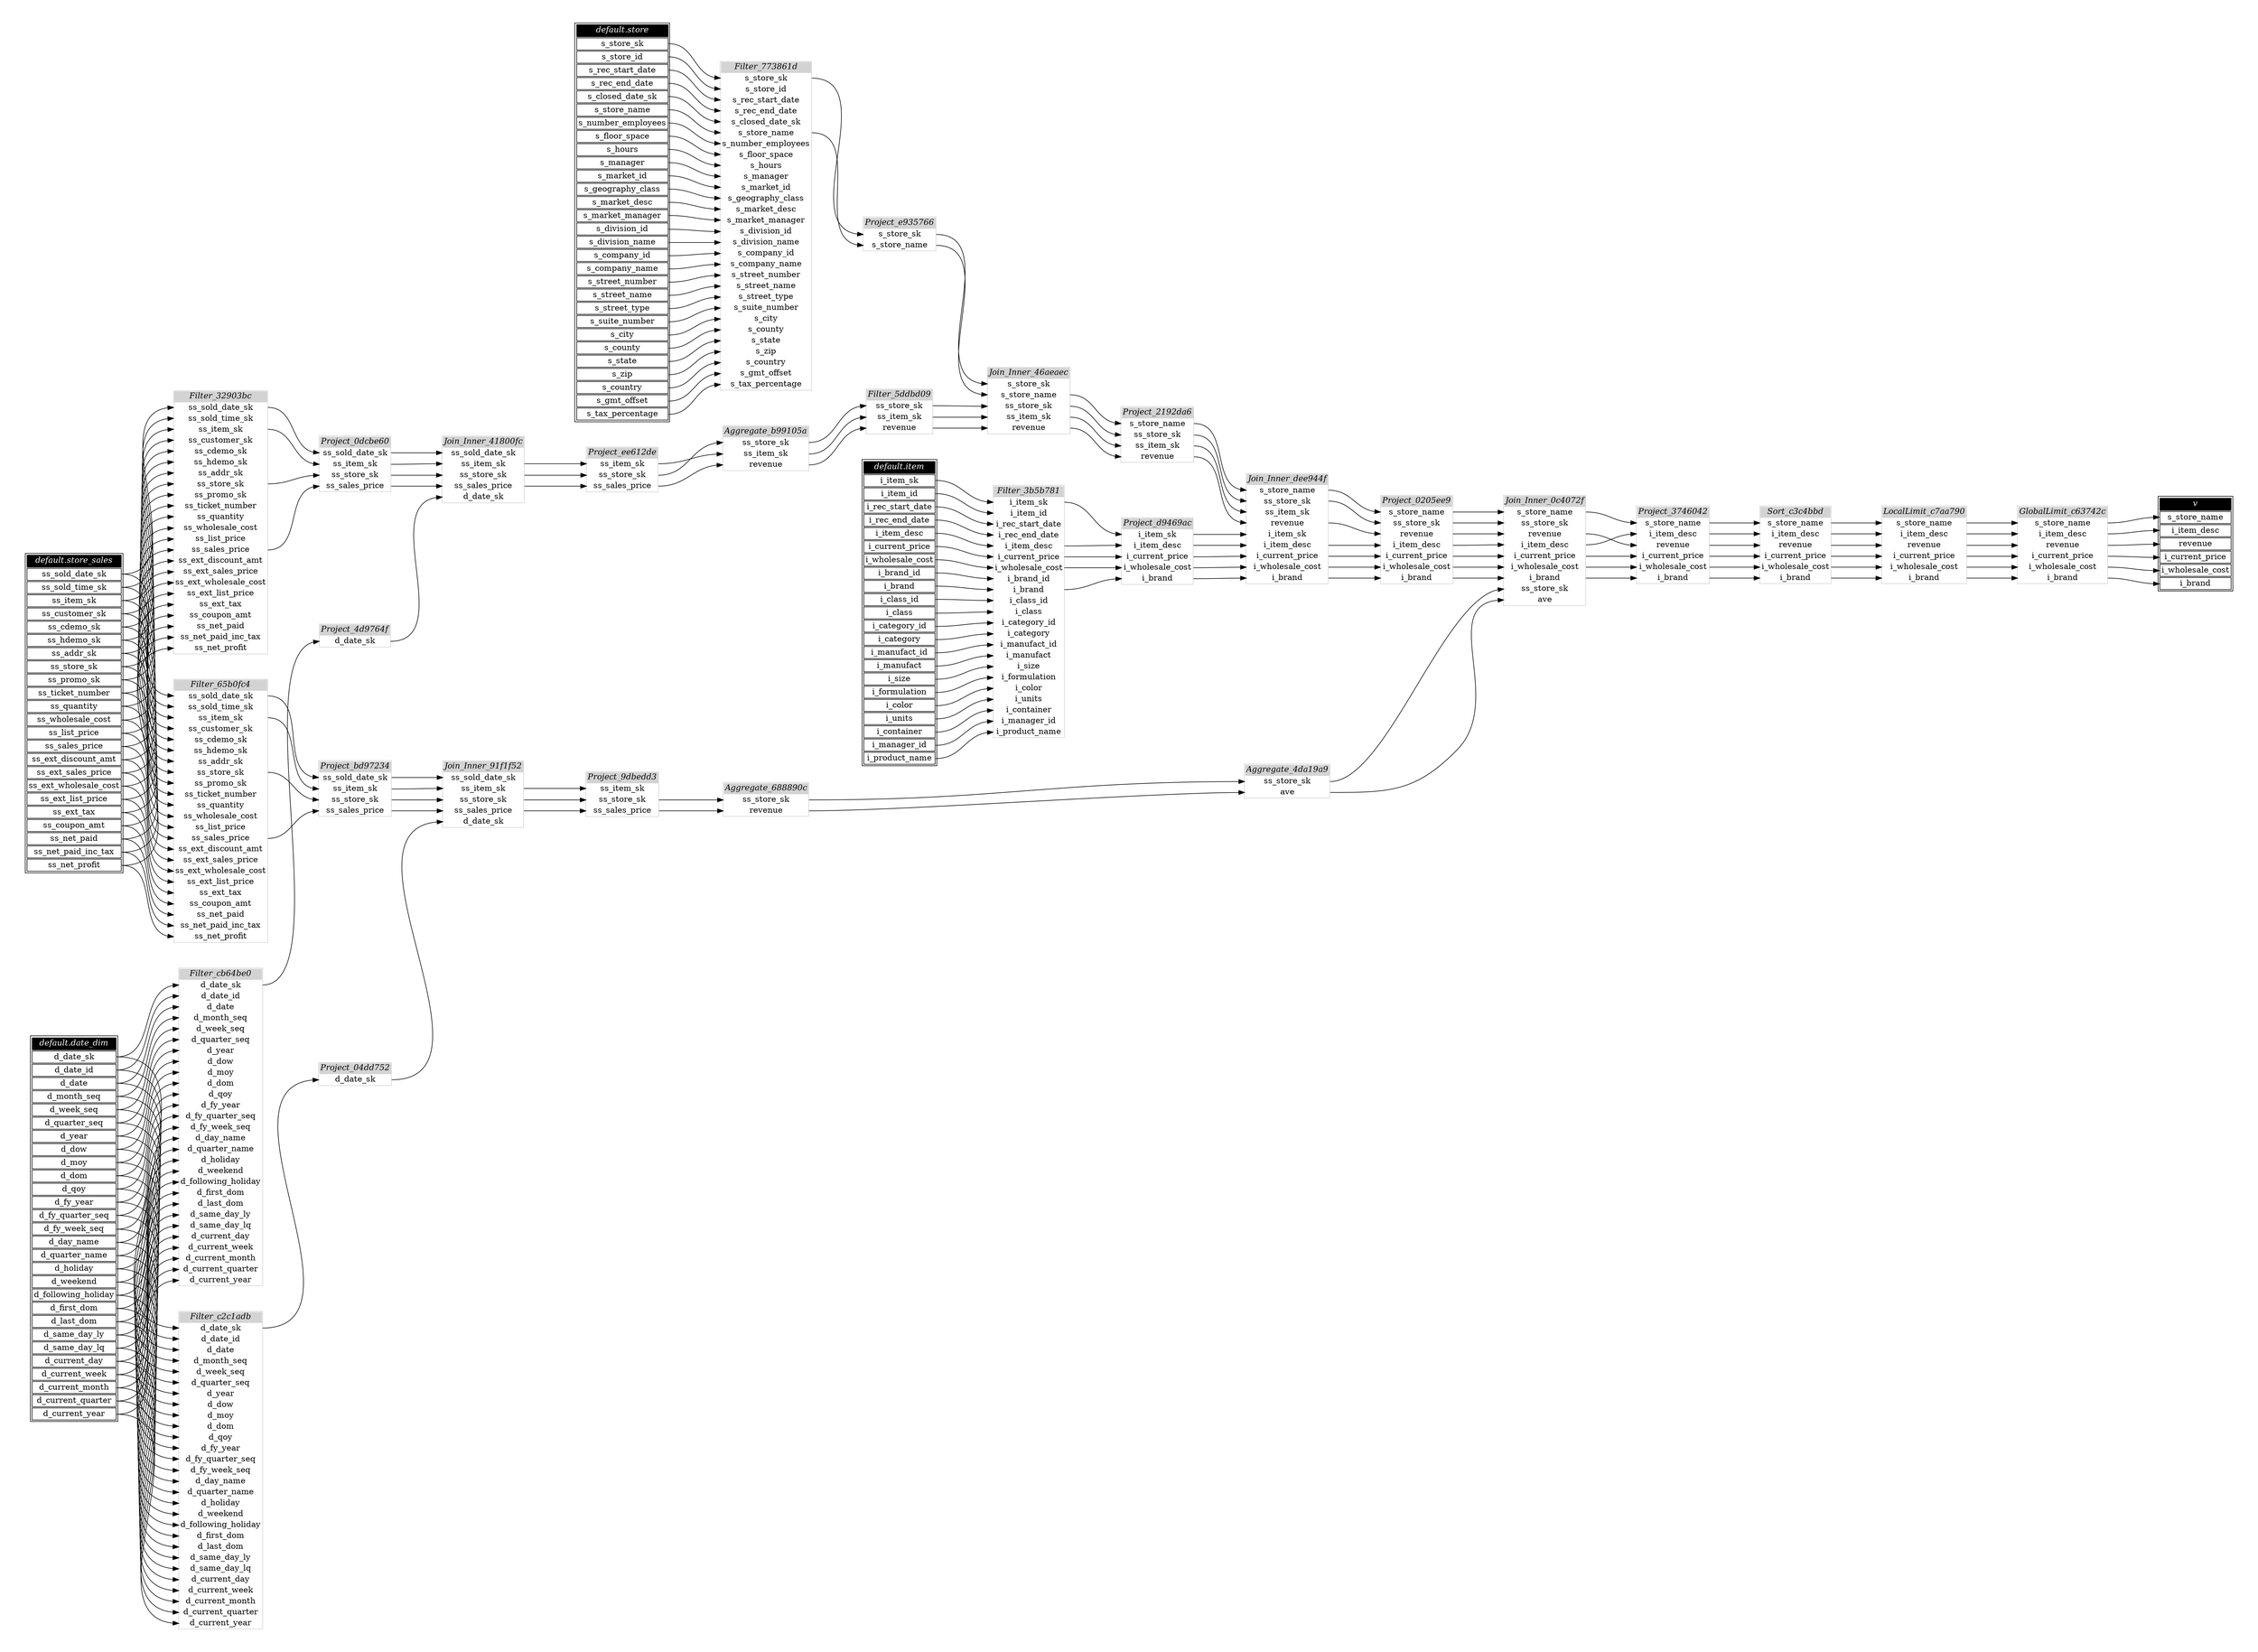 // Automatically generated by TPCDSFlowTestSuite


digraph {
  graph [pad="0.5" nodesep="0.5" ranksep="1" fontname="Helvetica" rankdir=LR];
  node [shape=plaintext]

  
"Aggregate_4da19a9" [label=<
<table color="lightgray" border="1" cellborder="0" cellspacing="0">
  <tr><td bgcolor="lightgray" port="nodeName"><i>Aggregate_4da19a9</i></td></tr>
  <tr><td port="0">ss_store_sk</td></tr>
<tr><td port="1">ave</td></tr>
</table>>];
     

"Aggregate_688890c" [label=<
<table color="lightgray" border="1" cellborder="0" cellspacing="0">
  <tr><td bgcolor="lightgray" port="nodeName"><i>Aggregate_688890c</i></td></tr>
  <tr><td port="0">ss_store_sk</td></tr>
<tr><td port="1">revenue</td></tr>
</table>>];
     

"Aggregate_b99105a" [label=<
<table color="lightgray" border="1" cellborder="0" cellspacing="0">
  <tr><td bgcolor="lightgray" port="nodeName"><i>Aggregate_b99105a</i></td></tr>
  <tr><td port="0">ss_store_sk</td></tr>
<tr><td port="1">ss_item_sk</td></tr>
<tr><td port="2">revenue</td></tr>
</table>>];
     

"Filter_32903bc" [label=<
<table color="lightgray" border="1" cellborder="0" cellspacing="0">
  <tr><td bgcolor="lightgray" port="nodeName"><i>Filter_32903bc</i></td></tr>
  <tr><td port="0">ss_sold_date_sk</td></tr>
<tr><td port="1">ss_sold_time_sk</td></tr>
<tr><td port="2">ss_item_sk</td></tr>
<tr><td port="3">ss_customer_sk</td></tr>
<tr><td port="4">ss_cdemo_sk</td></tr>
<tr><td port="5">ss_hdemo_sk</td></tr>
<tr><td port="6">ss_addr_sk</td></tr>
<tr><td port="7">ss_store_sk</td></tr>
<tr><td port="8">ss_promo_sk</td></tr>
<tr><td port="9">ss_ticket_number</td></tr>
<tr><td port="10">ss_quantity</td></tr>
<tr><td port="11">ss_wholesale_cost</td></tr>
<tr><td port="12">ss_list_price</td></tr>
<tr><td port="13">ss_sales_price</td></tr>
<tr><td port="14">ss_ext_discount_amt</td></tr>
<tr><td port="15">ss_ext_sales_price</td></tr>
<tr><td port="16">ss_ext_wholesale_cost</td></tr>
<tr><td port="17">ss_ext_list_price</td></tr>
<tr><td port="18">ss_ext_tax</td></tr>
<tr><td port="19">ss_coupon_amt</td></tr>
<tr><td port="20">ss_net_paid</td></tr>
<tr><td port="21">ss_net_paid_inc_tax</td></tr>
<tr><td port="22">ss_net_profit</td></tr>
</table>>];
     

"Filter_3b5b781" [label=<
<table color="lightgray" border="1" cellborder="0" cellspacing="0">
  <tr><td bgcolor="lightgray" port="nodeName"><i>Filter_3b5b781</i></td></tr>
  <tr><td port="0">i_item_sk</td></tr>
<tr><td port="1">i_item_id</td></tr>
<tr><td port="2">i_rec_start_date</td></tr>
<tr><td port="3">i_rec_end_date</td></tr>
<tr><td port="4">i_item_desc</td></tr>
<tr><td port="5">i_current_price</td></tr>
<tr><td port="6">i_wholesale_cost</td></tr>
<tr><td port="7">i_brand_id</td></tr>
<tr><td port="8">i_brand</td></tr>
<tr><td port="9">i_class_id</td></tr>
<tr><td port="10">i_class</td></tr>
<tr><td port="11">i_category_id</td></tr>
<tr><td port="12">i_category</td></tr>
<tr><td port="13">i_manufact_id</td></tr>
<tr><td port="14">i_manufact</td></tr>
<tr><td port="15">i_size</td></tr>
<tr><td port="16">i_formulation</td></tr>
<tr><td port="17">i_color</td></tr>
<tr><td port="18">i_units</td></tr>
<tr><td port="19">i_container</td></tr>
<tr><td port="20">i_manager_id</td></tr>
<tr><td port="21">i_product_name</td></tr>
</table>>];
     

"Filter_5ddbd09" [label=<
<table color="lightgray" border="1" cellborder="0" cellspacing="0">
  <tr><td bgcolor="lightgray" port="nodeName"><i>Filter_5ddbd09</i></td></tr>
  <tr><td port="0">ss_store_sk</td></tr>
<tr><td port="1">ss_item_sk</td></tr>
<tr><td port="2">revenue</td></tr>
</table>>];
     

"Filter_65b0fc4" [label=<
<table color="lightgray" border="1" cellborder="0" cellspacing="0">
  <tr><td bgcolor="lightgray" port="nodeName"><i>Filter_65b0fc4</i></td></tr>
  <tr><td port="0">ss_sold_date_sk</td></tr>
<tr><td port="1">ss_sold_time_sk</td></tr>
<tr><td port="2">ss_item_sk</td></tr>
<tr><td port="3">ss_customer_sk</td></tr>
<tr><td port="4">ss_cdemo_sk</td></tr>
<tr><td port="5">ss_hdemo_sk</td></tr>
<tr><td port="6">ss_addr_sk</td></tr>
<tr><td port="7">ss_store_sk</td></tr>
<tr><td port="8">ss_promo_sk</td></tr>
<tr><td port="9">ss_ticket_number</td></tr>
<tr><td port="10">ss_quantity</td></tr>
<tr><td port="11">ss_wholesale_cost</td></tr>
<tr><td port="12">ss_list_price</td></tr>
<tr><td port="13">ss_sales_price</td></tr>
<tr><td port="14">ss_ext_discount_amt</td></tr>
<tr><td port="15">ss_ext_sales_price</td></tr>
<tr><td port="16">ss_ext_wholesale_cost</td></tr>
<tr><td port="17">ss_ext_list_price</td></tr>
<tr><td port="18">ss_ext_tax</td></tr>
<tr><td port="19">ss_coupon_amt</td></tr>
<tr><td port="20">ss_net_paid</td></tr>
<tr><td port="21">ss_net_paid_inc_tax</td></tr>
<tr><td port="22">ss_net_profit</td></tr>
</table>>];
     

"Filter_773861d" [label=<
<table color="lightgray" border="1" cellborder="0" cellspacing="0">
  <tr><td bgcolor="lightgray" port="nodeName"><i>Filter_773861d</i></td></tr>
  <tr><td port="0">s_store_sk</td></tr>
<tr><td port="1">s_store_id</td></tr>
<tr><td port="2">s_rec_start_date</td></tr>
<tr><td port="3">s_rec_end_date</td></tr>
<tr><td port="4">s_closed_date_sk</td></tr>
<tr><td port="5">s_store_name</td></tr>
<tr><td port="6">s_number_employees</td></tr>
<tr><td port="7">s_floor_space</td></tr>
<tr><td port="8">s_hours</td></tr>
<tr><td port="9">s_manager</td></tr>
<tr><td port="10">s_market_id</td></tr>
<tr><td port="11">s_geography_class</td></tr>
<tr><td port="12">s_market_desc</td></tr>
<tr><td port="13">s_market_manager</td></tr>
<tr><td port="14">s_division_id</td></tr>
<tr><td port="15">s_division_name</td></tr>
<tr><td port="16">s_company_id</td></tr>
<tr><td port="17">s_company_name</td></tr>
<tr><td port="18">s_street_number</td></tr>
<tr><td port="19">s_street_name</td></tr>
<tr><td port="20">s_street_type</td></tr>
<tr><td port="21">s_suite_number</td></tr>
<tr><td port="22">s_city</td></tr>
<tr><td port="23">s_county</td></tr>
<tr><td port="24">s_state</td></tr>
<tr><td port="25">s_zip</td></tr>
<tr><td port="26">s_country</td></tr>
<tr><td port="27">s_gmt_offset</td></tr>
<tr><td port="28">s_tax_percentage</td></tr>
</table>>];
     

"Filter_c2c1adb" [label=<
<table color="lightgray" border="1" cellborder="0" cellspacing="0">
  <tr><td bgcolor="lightgray" port="nodeName"><i>Filter_c2c1adb</i></td></tr>
  <tr><td port="0">d_date_sk</td></tr>
<tr><td port="1">d_date_id</td></tr>
<tr><td port="2">d_date</td></tr>
<tr><td port="3">d_month_seq</td></tr>
<tr><td port="4">d_week_seq</td></tr>
<tr><td port="5">d_quarter_seq</td></tr>
<tr><td port="6">d_year</td></tr>
<tr><td port="7">d_dow</td></tr>
<tr><td port="8">d_moy</td></tr>
<tr><td port="9">d_dom</td></tr>
<tr><td port="10">d_qoy</td></tr>
<tr><td port="11">d_fy_year</td></tr>
<tr><td port="12">d_fy_quarter_seq</td></tr>
<tr><td port="13">d_fy_week_seq</td></tr>
<tr><td port="14">d_day_name</td></tr>
<tr><td port="15">d_quarter_name</td></tr>
<tr><td port="16">d_holiday</td></tr>
<tr><td port="17">d_weekend</td></tr>
<tr><td port="18">d_following_holiday</td></tr>
<tr><td port="19">d_first_dom</td></tr>
<tr><td port="20">d_last_dom</td></tr>
<tr><td port="21">d_same_day_ly</td></tr>
<tr><td port="22">d_same_day_lq</td></tr>
<tr><td port="23">d_current_day</td></tr>
<tr><td port="24">d_current_week</td></tr>
<tr><td port="25">d_current_month</td></tr>
<tr><td port="26">d_current_quarter</td></tr>
<tr><td port="27">d_current_year</td></tr>
</table>>];
     

"Filter_cb64be0" [label=<
<table color="lightgray" border="1" cellborder="0" cellspacing="0">
  <tr><td bgcolor="lightgray" port="nodeName"><i>Filter_cb64be0</i></td></tr>
  <tr><td port="0">d_date_sk</td></tr>
<tr><td port="1">d_date_id</td></tr>
<tr><td port="2">d_date</td></tr>
<tr><td port="3">d_month_seq</td></tr>
<tr><td port="4">d_week_seq</td></tr>
<tr><td port="5">d_quarter_seq</td></tr>
<tr><td port="6">d_year</td></tr>
<tr><td port="7">d_dow</td></tr>
<tr><td port="8">d_moy</td></tr>
<tr><td port="9">d_dom</td></tr>
<tr><td port="10">d_qoy</td></tr>
<tr><td port="11">d_fy_year</td></tr>
<tr><td port="12">d_fy_quarter_seq</td></tr>
<tr><td port="13">d_fy_week_seq</td></tr>
<tr><td port="14">d_day_name</td></tr>
<tr><td port="15">d_quarter_name</td></tr>
<tr><td port="16">d_holiday</td></tr>
<tr><td port="17">d_weekend</td></tr>
<tr><td port="18">d_following_holiday</td></tr>
<tr><td port="19">d_first_dom</td></tr>
<tr><td port="20">d_last_dom</td></tr>
<tr><td port="21">d_same_day_ly</td></tr>
<tr><td port="22">d_same_day_lq</td></tr>
<tr><td port="23">d_current_day</td></tr>
<tr><td port="24">d_current_week</td></tr>
<tr><td port="25">d_current_month</td></tr>
<tr><td port="26">d_current_quarter</td></tr>
<tr><td port="27">d_current_year</td></tr>
</table>>];
     

"GlobalLimit_c63742c" [label=<
<table color="lightgray" border="1" cellborder="0" cellspacing="0">
  <tr><td bgcolor="lightgray" port="nodeName"><i>GlobalLimit_c63742c</i></td></tr>
  <tr><td port="0">s_store_name</td></tr>
<tr><td port="1">i_item_desc</td></tr>
<tr><td port="2">revenue</td></tr>
<tr><td port="3">i_current_price</td></tr>
<tr><td port="4">i_wholesale_cost</td></tr>
<tr><td port="5">i_brand</td></tr>
</table>>];
     

"Join_Inner_0c4072f" [label=<
<table color="lightgray" border="1" cellborder="0" cellspacing="0">
  <tr><td bgcolor="lightgray" port="nodeName"><i>Join_Inner_0c4072f</i></td></tr>
  <tr><td port="0">s_store_name</td></tr>
<tr><td port="1">ss_store_sk</td></tr>
<tr><td port="2">revenue</td></tr>
<tr><td port="3">i_item_desc</td></tr>
<tr><td port="4">i_current_price</td></tr>
<tr><td port="5">i_wholesale_cost</td></tr>
<tr><td port="6">i_brand</td></tr>
<tr><td port="7">ss_store_sk</td></tr>
<tr><td port="8">ave</td></tr>
</table>>];
     

"Join_Inner_41800fc" [label=<
<table color="lightgray" border="1" cellborder="0" cellspacing="0">
  <tr><td bgcolor="lightgray" port="nodeName"><i>Join_Inner_41800fc</i></td></tr>
  <tr><td port="0">ss_sold_date_sk</td></tr>
<tr><td port="1">ss_item_sk</td></tr>
<tr><td port="2">ss_store_sk</td></tr>
<tr><td port="3">ss_sales_price</td></tr>
<tr><td port="4">d_date_sk</td></tr>
</table>>];
     

"Join_Inner_46aeaec" [label=<
<table color="lightgray" border="1" cellborder="0" cellspacing="0">
  <tr><td bgcolor="lightgray" port="nodeName"><i>Join_Inner_46aeaec</i></td></tr>
  <tr><td port="0">s_store_sk</td></tr>
<tr><td port="1">s_store_name</td></tr>
<tr><td port="2">ss_store_sk</td></tr>
<tr><td port="3">ss_item_sk</td></tr>
<tr><td port="4">revenue</td></tr>
</table>>];
     

"Join_Inner_91f1f52" [label=<
<table color="lightgray" border="1" cellborder="0" cellspacing="0">
  <tr><td bgcolor="lightgray" port="nodeName"><i>Join_Inner_91f1f52</i></td></tr>
  <tr><td port="0">ss_sold_date_sk</td></tr>
<tr><td port="1">ss_item_sk</td></tr>
<tr><td port="2">ss_store_sk</td></tr>
<tr><td port="3">ss_sales_price</td></tr>
<tr><td port="4">d_date_sk</td></tr>
</table>>];
     

"Join_Inner_dee944f" [label=<
<table color="lightgray" border="1" cellborder="0" cellspacing="0">
  <tr><td bgcolor="lightgray" port="nodeName"><i>Join_Inner_dee944f</i></td></tr>
  <tr><td port="0">s_store_name</td></tr>
<tr><td port="1">ss_store_sk</td></tr>
<tr><td port="2">ss_item_sk</td></tr>
<tr><td port="3">revenue</td></tr>
<tr><td port="4">i_item_sk</td></tr>
<tr><td port="5">i_item_desc</td></tr>
<tr><td port="6">i_current_price</td></tr>
<tr><td port="7">i_wholesale_cost</td></tr>
<tr><td port="8">i_brand</td></tr>
</table>>];
     

"LocalLimit_c7aa790" [label=<
<table color="lightgray" border="1" cellborder="0" cellspacing="0">
  <tr><td bgcolor="lightgray" port="nodeName"><i>LocalLimit_c7aa790</i></td></tr>
  <tr><td port="0">s_store_name</td></tr>
<tr><td port="1">i_item_desc</td></tr>
<tr><td port="2">revenue</td></tr>
<tr><td port="3">i_current_price</td></tr>
<tr><td port="4">i_wholesale_cost</td></tr>
<tr><td port="5">i_brand</td></tr>
</table>>];
     

"Project_0205ee9" [label=<
<table color="lightgray" border="1" cellborder="0" cellspacing="0">
  <tr><td bgcolor="lightgray" port="nodeName"><i>Project_0205ee9</i></td></tr>
  <tr><td port="0">s_store_name</td></tr>
<tr><td port="1">ss_store_sk</td></tr>
<tr><td port="2">revenue</td></tr>
<tr><td port="3">i_item_desc</td></tr>
<tr><td port="4">i_current_price</td></tr>
<tr><td port="5">i_wholesale_cost</td></tr>
<tr><td port="6">i_brand</td></tr>
</table>>];
     

"Project_04dd752" [label=<
<table color="lightgray" border="1" cellborder="0" cellspacing="0">
  <tr><td bgcolor="lightgray" port="nodeName"><i>Project_04dd752</i></td></tr>
  <tr><td port="0">d_date_sk</td></tr>
</table>>];
     

"Project_0dcbe60" [label=<
<table color="lightgray" border="1" cellborder="0" cellspacing="0">
  <tr><td bgcolor="lightgray" port="nodeName"><i>Project_0dcbe60</i></td></tr>
  <tr><td port="0">ss_sold_date_sk</td></tr>
<tr><td port="1">ss_item_sk</td></tr>
<tr><td port="2">ss_store_sk</td></tr>
<tr><td port="3">ss_sales_price</td></tr>
</table>>];
     

"Project_2192da6" [label=<
<table color="lightgray" border="1" cellborder="0" cellspacing="0">
  <tr><td bgcolor="lightgray" port="nodeName"><i>Project_2192da6</i></td></tr>
  <tr><td port="0">s_store_name</td></tr>
<tr><td port="1">ss_store_sk</td></tr>
<tr><td port="2">ss_item_sk</td></tr>
<tr><td port="3">revenue</td></tr>
</table>>];
     

"Project_3746042" [label=<
<table color="lightgray" border="1" cellborder="0" cellspacing="0">
  <tr><td bgcolor="lightgray" port="nodeName"><i>Project_3746042</i></td></tr>
  <tr><td port="0">s_store_name</td></tr>
<tr><td port="1">i_item_desc</td></tr>
<tr><td port="2">revenue</td></tr>
<tr><td port="3">i_current_price</td></tr>
<tr><td port="4">i_wholesale_cost</td></tr>
<tr><td port="5">i_brand</td></tr>
</table>>];
     

"Project_4d9764f" [label=<
<table color="lightgray" border="1" cellborder="0" cellspacing="0">
  <tr><td bgcolor="lightgray" port="nodeName"><i>Project_4d9764f</i></td></tr>
  <tr><td port="0">d_date_sk</td></tr>
</table>>];
     

"Project_9dbedd3" [label=<
<table color="lightgray" border="1" cellborder="0" cellspacing="0">
  <tr><td bgcolor="lightgray" port="nodeName"><i>Project_9dbedd3</i></td></tr>
  <tr><td port="0">ss_item_sk</td></tr>
<tr><td port="1">ss_store_sk</td></tr>
<tr><td port="2">ss_sales_price</td></tr>
</table>>];
     

"Project_bd97234" [label=<
<table color="lightgray" border="1" cellborder="0" cellspacing="0">
  <tr><td bgcolor="lightgray" port="nodeName"><i>Project_bd97234</i></td></tr>
  <tr><td port="0">ss_sold_date_sk</td></tr>
<tr><td port="1">ss_item_sk</td></tr>
<tr><td port="2">ss_store_sk</td></tr>
<tr><td port="3">ss_sales_price</td></tr>
</table>>];
     

"Project_d9469ac" [label=<
<table color="lightgray" border="1" cellborder="0" cellspacing="0">
  <tr><td bgcolor="lightgray" port="nodeName"><i>Project_d9469ac</i></td></tr>
  <tr><td port="0">i_item_sk</td></tr>
<tr><td port="1">i_item_desc</td></tr>
<tr><td port="2">i_current_price</td></tr>
<tr><td port="3">i_wholesale_cost</td></tr>
<tr><td port="4">i_brand</td></tr>
</table>>];
     

"Project_e935766" [label=<
<table color="lightgray" border="1" cellborder="0" cellspacing="0">
  <tr><td bgcolor="lightgray" port="nodeName"><i>Project_e935766</i></td></tr>
  <tr><td port="0">s_store_sk</td></tr>
<tr><td port="1">s_store_name</td></tr>
</table>>];
     

"Project_ee612de" [label=<
<table color="lightgray" border="1" cellborder="0" cellspacing="0">
  <tr><td bgcolor="lightgray" port="nodeName"><i>Project_ee612de</i></td></tr>
  <tr><td port="0">ss_item_sk</td></tr>
<tr><td port="1">ss_store_sk</td></tr>
<tr><td port="2">ss_sales_price</td></tr>
</table>>];
     

"Sort_c3c4bbd" [label=<
<table color="lightgray" border="1" cellborder="0" cellspacing="0">
  <tr><td bgcolor="lightgray" port="nodeName"><i>Sort_c3c4bbd</i></td></tr>
  <tr><td port="0">s_store_name</td></tr>
<tr><td port="1">i_item_desc</td></tr>
<tr><td port="2">revenue</td></tr>
<tr><td port="3">i_current_price</td></tr>
<tr><td port="4">i_wholesale_cost</td></tr>
<tr><td port="5">i_brand</td></tr>
</table>>];
     

"default.date_dim" [color="black" label=<
<table>
  <tr><td bgcolor="black" port="nodeName"><i><font color="white">default.date_dim</font></i></td></tr>
  <tr><td port="0">d_date_sk</td></tr>
<tr><td port="1">d_date_id</td></tr>
<tr><td port="2">d_date</td></tr>
<tr><td port="3">d_month_seq</td></tr>
<tr><td port="4">d_week_seq</td></tr>
<tr><td port="5">d_quarter_seq</td></tr>
<tr><td port="6">d_year</td></tr>
<tr><td port="7">d_dow</td></tr>
<tr><td port="8">d_moy</td></tr>
<tr><td port="9">d_dom</td></tr>
<tr><td port="10">d_qoy</td></tr>
<tr><td port="11">d_fy_year</td></tr>
<tr><td port="12">d_fy_quarter_seq</td></tr>
<tr><td port="13">d_fy_week_seq</td></tr>
<tr><td port="14">d_day_name</td></tr>
<tr><td port="15">d_quarter_name</td></tr>
<tr><td port="16">d_holiday</td></tr>
<tr><td port="17">d_weekend</td></tr>
<tr><td port="18">d_following_holiday</td></tr>
<tr><td port="19">d_first_dom</td></tr>
<tr><td port="20">d_last_dom</td></tr>
<tr><td port="21">d_same_day_ly</td></tr>
<tr><td port="22">d_same_day_lq</td></tr>
<tr><td port="23">d_current_day</td></tr>
<tr><td port="24">d_current_week</td></tr>
<tr><td port="25">d_current_month</td></tr>
<tr><td port="26">d_current_quarter</td></tr>
<tr><td port="27">d_current_year</td></tr>
</table>>];
     

"default.item" [color="black" label=<
<table>
  <tr><td bgcolor="black" port="nodeName"><i><font color="white">default.item</font></i></td></tr>
  <tr><td port="0">i_item_sk</td></tr>
<tr><td port="1">i_item_id</td></tr>
<tr><td port="2">i_rec_start_date</td></tr>
<tr><td port="3">i_rec_end_date</td></tr>
<tr><td port="4">i_item_desc</td></tr>
<tr><td port="5">i_current_price</td></tr>
<tr><td port="6">i_wholesale_cost</td></tr>
<tr><td port="7">i_brand_id</td></tr>
<tr><td port="8">i_brand</td></tr>
<tr><td port="9">i_class_id</td></tr>
<tr><td port="10">i_class</td></tr>
<tr><td port="11">i_category_id</td></tr>
<tr><td port="12">i_category</td></tr>
<tr><td port="13">i_manufact_id</td></tr>
<tr><td port="14">i_manufact</td></tr>
<tr><td port="15">i_size</td></tr>
<tr><td port="16">i_formulation</td></tr>
<tr><td port="17">i_color</td></tr>
<tr><td port="18">i_units</td></tr>
<tr><td port="19">i_container</td></tr>
<tr><td port="20">i_manager_id</td></tr>
<tr><td port="21">i_product_name</td></tr>
</table>>];
     

"default.store" [color="black" label=<
<table>
  <tr><td bgcolor="black" port="nodeName"><i><font color="white">default.store</font></i></td></tr>
  <tr><td port="0">s_store_sk</td></tr>
<tr><td port="1">s_store_id</td></tr>
<tr><td port="2">s_rec_start_date</td></tr>
<tr><td port="3">s_rec_end_date</td></tr>
<tr><td port="4">s_closed_date_sk</td></tr>
<tr><td port="5">s_store_name</td></tr>
<tr><td port="6">s_number_employees</td></tr>
<tr><td port="7">s_floor_space</td></tr>
<tr><td port="8">s_hours</td></tr>
<tr><td port="9">s_manager</td></tr>
<tr><td port="10">s_market_id</td></tr>
<tr><td port="11">s_geography_class</td></tr>
<tr><td port="12">s_market_desc</td></tr>
<tr><td port="13">s_market_manager</td></tr>
<tr><td port="14">s_division_id</td></tr>
<tr><td port="15">s_division_name</td></tr>
<tr><td port="16">s_company_id</td></tr>
<tr><td port="17">s_company_name</td></tr>
<tr><td port="18">s_street_number</td></tr>
<tr><td port="19">s_street_name</td></tr>
<tr><td port="20">s_street_type</td></tr>
<tr><td port="21">s_suite_number</td></tr>
<tr><td port="22">s_city</td></tr>
<tr><td port="23">s_county</td></tr>
<tr><td port="24">s_state</td></tr>
<tr><td port="25">s_zip</td></tr>
<tr><td port="26">s_country</td></tr>
<tr><td port="27">s_gmt_offset</td></tr>
<tr><td port="28">s_tax_percentage</td></tr>
</table>>];
     

"default.store_sales" [color="black" label=<
<table>
  <tr><td bgcolor="black" port="nodeName"><i><font color="white">default.store_sales</font></i></td></tr>
  <tr><td port="0">ss_sold_date_sk</td></tr>
<tr><td port="1">ss_sold_time_sk</td></tr>
<tr><td port="2">ss_item_sk</td></tr>
<tr><td port="3">ss_customer_sk</td></tr>
<tr><td port="4">ss_cdemo_sk</td></tr>
<tr><td port="5">ss_hdemo_sk</td></tr>
<tr><td port="6">ss_addr_sk</td></tr>
<tr><td port="7">ss_store_sk</td></tr>
<tr><td port="8">ss_promo_sk</td></tr>
<tr><td port="9">ss_ticket_number</td></tr>
<tr><td port="10">ss_quantity</td></tr>
<tr><td port="11">ss_wholesale_cost</td></tr>
<tr><td port="12">ss_list_price</td></tr>
<tr><td port="13">ss_sales_price</td></tr>
<tr><td port="14">ss_ext_discount_amt</td></tr>
<tr><td port="15">ss_ext_sales_price</td></tr>
<tr><td port="16">ss_ext_wholesale_cost</td></tr>
<tr><td port="17">ss_ext_list_price</td></tr>
<tr><td port="18">ss_ext_tax</td></tr>
<tr><td port="19">ss_coupon_amt</td></tr>
<tr><td port="20">ss_net_paid</td></tr>
<tr><td port="21">ss_net_paid_inc_tax</td></tr>
<tr><td port="22">ss_net_profit</td></tr>
</table>>];
     

"v" [color="black" label=<
<table>
  <tr><td bgcolor="black" port="nodeName"><i><font color="white">v</font></i></td></tr>
  <tr><td port="0">s_store_name</td></tr>
<tr><td port="1">i_item_desc</td></tr>
<tr><td port="2">revenue</td></tr>
<tr><td port="3">i_current_price</td></tr>
<tr><td port="4">i_wholesale_cost</td></tr>
<tr><td port="5">i_brand</td></tr>
</table>>];
     
  "Aggregate_4da19a9":0 -> "Join_Inner_0c4072f":7;
"Aggregate_4da19a9":1 -> "Join_Inner_0c4072f":8;
"Aggregate_688890c":0 -> "Aggregate_4da19a9":0;
"Aggregate_688890c":1 -> "Aggregate_4da19a9":1;
"Aggregate_b99105a":0 -> "Filter_5ddbd09":0;
"Aggregate_b99105a":1 -> "Filter_5ddbd09":1;
"Aggregate_b99105a":2 -> "Filter_5ddbd09":2;
"Filter_32903bc":0 -> "Project_0dcbe60":0;
"Filter_32903bc":13 -> "Project_0dcbe60":3;
"Filter_32903bc":2 -> "Project_0dcbe60":1;
"Filter_32903bc":7 -> "Project_0dcbe60":2;
"Filter_3b5b781":0 -> "Project_d9469ac":0;
"Filter_3b5b781":4 -> "Project_d9469ac":1;
"Filter_3b5b781":5 -> "Project_d9469ac":2;
"Filter_3b5b781":6 -> "Project_d9469ac":3;
"Filter_3b5b781":8 -> "Project_d9469ac":4;
"Filter_5ddbd09":0 -> "Join_Inner_46aeaec":2;
"Filter_5ddbd09":1 -> "Join_Inner_46aeaec":3;
"Filter_5ddbd09":2 -> "Join_Inner_46aeaec":4;
"Filter_65b0fc4":0 -> "Project_bd97234":0;
"Filter_65b0fc4":13 -> "Project_bd97234":3;
"Filter_65b0fc4":2 -> "Project_bd97234":1;
"Filter_65b0fc4":7 -> "Project_bd97234":2;
"Filter_773861d":0 -> "Project_e935766":0;
"Filter_773861d":5 -> "Project_e935766":1;
"Filter_c2c1adb":0 -> "Project_04dd752":0;
"Filter_cb64be0":0 -> "Project_4d9764f":0;
"GlobalLimit_c63742c":0 -> "v":0;
"GlobalLimit_c63742c":1 -> "v":1;
"GlobalLimit_c63742c":2 -> "v":2;
"GlobalLimit_c63742c":3 -> "v":3;
"GlobalLimit_c63742c":4 -> "v":4;
"GlobalLimit_c63742c":5 -> "v":5;
"Join_Inner_0c4072f":0 -> "Project_3746042":0;
"Join_Inner_0c4072f":2 -> "Project_3746042":2;
"Join_Inner_0c4072f":3 -> "Project_3746042":1;
"Join_Inner_0c4072f":4 -> "Project_3746042":3;
"Join_Inner_0c4072f":5 -> "Project_3746042":4;
"Join_Inner_0c4072f":6 -> "Project_3746042":5;
"Join_Inner_41800fc":1 -> "Project_ee612de":0;
"Join_Inner_41800fc":2 -> "Project_ee612de":1;
"Join_Inner_41800fc":3 -> "Project_ee612de":2;
"Join_Inner_46aeaec":1 -> "Project_2192da6":0;
"Join_Inner_46aeaec":2 -> "Project_2192da6":1;
"Join_Inner_46aeaec":3 -> "Project_2192da6":2;
"Join_Inner_46aeaec":4 -> "Project_2192da6":3;
"Join_Inner_91f1f52":1 -> "Project_9dbedd3":0;
"Join_Inner_91f1f52":2 -> "Project_9dbedd3":1;
"Join_Inner_91f1f52":3 -> "Project_9dbedd3":2;
"Join_Inner_dee944f":0 -> "Project_0205ee9":0;
"Join_Inner_dee944f":1 -> "Project_0205ee9":1;
"Join_Inner_dee944f":3 -> "Project_0205ee9":2;
"Join_Inner_dee944f":5 -> "Project_0205ee9":3;
"Join_Inner_dee944f":6 -> "Project_0205ee9":4;
"Join_Inner_dee944f":7 -> "Project_0205ee9":5;
"Join_Inner_dee944f":8 -> "Project_0205ee9":6;
"LocalLimit_c7aa790":0 -> "GlobalLimit_c63742c":0;
"LocalLimit_c7aa790":1 -> "GlobalLimit_c63742c":1;
"LocalLimit_c7aa790":2 -> "GlobalLimit_c63742c":2;
"LocalLimit_c7aa790":3 -> "GlobalLimit_c63742c":3;
"LocalLimit_c7aa790":4 -> "GlobalLimit_c63742c":4;
"LocalLimit_c7aa790":5 -> "GlobalLimit_c63742c":5;
"Project_0205ee9":0 -> "Join_Inner_0c4072f":0;
"Project_0205ee9":1 -> "Join_Inner_0c4072f":1;
"Project_0205ee9":2 -> "Join_Inner_0c4072f":2;
"Project_0205ee9":3 -> "Join_Inner_0c4072f":3;
"Project_0205ee9":4 -> "Join_Inner_0c4072f":4;
"Project_0205ee9":5 -> "Join_Inner_0c4072f":5;
"Project_0205ee9":6 -> "Join_Inner_0c4072f":6;
"Project_04dd752":0 -> "Join_Inner_91f1f52":4;
"Project_0dcbe60":0 -> "Join_Inner_41800fc":0;
"Project_0dcbe60":1 -> "Join_Inner_41800fc":1;
"Project_0dcbe60":2 -> "Join_Inner_41800fc":2;
"Project_0dcbe60":3 -> "Join_Inner_41800fc":3;
"Project_2192da6":0 -> "Join_Inner_dee944f":0;
"Project_2192da6":1 -> "Join_Inner_dee944f":1;
"Project_2192da6":2 -> "Join_Inner_dee944f":2;
"Project_2192da6":3 -> "Join_Inner_dee944f":3;
"Project_3746042":0 -> "Sort_c3c4bbd":0;
"Project_3746042":1 -> "Sort_c3c4bbd":1;
"Project_3746042":2 -> "Sort_c3c4bbd":2;
"Project_3746042":3 -> "Sort_c3c4bbd":3;
"Project_3746042":4 -> "Sort_c3c4bbd":4;
"Project_3746042":5 -> "Sort_c3c4bbd":5;
"Project_4d9764f":0 -> "Join_Inner_41800fc":4;
"Project_9dbedd3":1 -> "Aggregate_688890c":0;
"Project_9dbedd3":2 -> "Aggregate_688890c":1;
"Project_bd97234":0 -> "Join_Inner_91f1f52":0;
"Project_bd97234":1 -> "Join_Inner_91f1f52":1;
"Project_bd97234":2 -> "Join_Inner_91f1f52":2;
"Project_bd97234":3 -> "Join_Inner_91f1f52":3;
"Project_d9469ac":0 -> "Join_Inner_dee944f":4;
"Project_d9469ac":1 -> "Join_Inner_dee944f":5;
"Project_d9469ac":2 -> "Join_Inner_dee944f":6;
"Project_d9469ac":3 -> "Join_Inner_dee944f":7;
"Project_d9469ac":4 -> "Join_Inner_dee944f":8;
"Project_e935766":0 -> "Join_Inner_46aeaec":0;
"Project_e935766":1 -> "Join_Inner_46aeaec":1;
"Project_ee612de":0 -> "Aggregate_b99105a":1;
"Project_ee612de":1 -> "Aggregate_b99105a":0;
"Project_ee612de":2 -> "Aggregate_b99105a":2;
"Sort_c3c4bbd":0 -> "LocalLimit_c7aa790":0;
"Sort_c3c4bbd":1 -> "LocalLimit_c7aa790":1;
"Sort_c3c4bbd":2 -> "LocalLimit_c7aa790":2;
"Sort_c3c4bbd":3 -> "LocalLimit_c7aa790":3;
"Sort_c3c4bbd":4 -> "LocalLimit_c7aa790":4;
"Sort_c3c4bbd":5 -> "LocalLimit_c7aa790":5;
"default.date_dim":0 -> "Filter_c2c1adb":0;
"default.date_dim":0 -> "Filter_cb64be0":0;
"default.date_dim":1 -> "Filter_c2c1adb":1;
"default.date_dim":1 -> "Filter_cb64be0":1;
"default.date_dim":10 -> "Filter_c2c1adb":10;
"default.date_dim":10 -> "Filter_cb64be0":10;
"default.date_dim":11 -> "Filter_c2c1adb":11;
"default.date_dim":11 -> "Filter_cb64be0":11;
"default.date_dim":12 -> "Filter_c2c1adb":12;
"default.date_dim":12 -> "Filter_cb64be0":12;
"default.date_dim":13 -> "Filter_c2c1adb":13;
"default.date_dim":13 -> "Filter_cb64be0":13;
"default.date_dim":14 -> "Filter_c2c1adb":14;
"default.date_dim":14 -> "Filter_cb64be0":14;
"default.date_dim":15 -> "Filter_c2c1adb":15;
"default.date_dim":15 -> "Filter_cb64be0":15;
"default.date_dim":16 -> "Filter_c2c1adb":16;
"default.date_dim":16 -> "Filter_cb64be0":16;
"default.date_dim":17 -> "Filter_c2c1adb":17;
"default.date_dim":17 -> "Filter_cb64be0":17;
"default.date_dim":18 -> "Filter_c2c1adb":18;
"default.date_dim":18 -> "Filter_cb64be0":18;
"default.date_dim":19 -> "Filter_c2c1adb":19;
"default.date_dim":19 -> "Filter_cb64be0":19;
"default.date_dim":2 -> "Filter_c2c1adb":2;
"default.date_dim":2 -> "Filter_cb64be0":2;
"default.date_dim":20 -> "Filter_c2c1adb":20;
"default.date_dim":20 -> "Filter_cb64be0":20;
"default.date_dim":21 -> "Filter_c2c1adb":21;
"default.date_dim":21 -> "Filter_cb64be0":21;
"default.date_dim":22 -> "Filter_c2c1adb":22;
"default.date_dim":22 -> "Filter_cb64be0":22;
"default.date_dim":23 -> "Filter_c2c1adb":23;
"default.date_dim":23 -> "Filter_cb64be0":23;
"default.date_dim":24 -> "Filter_c2c1adb":24;
"default.date_dim":24 -> "Filter_cb64be0":24;
"default.date_dim":25 -> "Filter_c2c1adb":25;
"default.date_dim":25 -> "Filter_cb64be0":25;
"default.date_dim":26 -> "Filter_c2c1adb":26;
"default.date_dim":26 -> "Filter_cb64be0":26;
"default.date_dim":27 -> "Filter_c2c1adb":27;
"default.date_dim":27 -> "Filter_cb64be0":27;
"default.date_dim":3 -> "Filter_c2c1adb":3;
"default.date_dim":3 -> "Filter_cb64be0":3;
"default.date_dim":4 -> "Filter_c2c1adb":4;
"default.date_dim":4 -> "Filter_cb64be0":4;
"default.date_dim":5 -> "Filter_c2c1adb":5;
"default.date_dim":5 -> "Filter_cb64be0":5;
"default.date_dim":6 -> "Filter_c2c1adb":6;
"default.date_dim":6 -> "Filter_cb64be0":6;
"default.date_dim":7 -> "Filter_c2c1adb":7;
"default.date_dim":7 -> "Filter_cb64be0":7;
"default.date_dim":8 -> "Filter_c2c1adb":8;
"default.date_dim":8 -> "Filter_cb64be0":8;
"default.date_dim":9 -> "Filter_c2c1adb":9;
"default.date_dim":9 -> "Filter_cb64be0":9;
"default.item":0 -> "Filter_3b5b781":0;
"default.item":1 -> "Filter_3b5b781":1;
"default.item":10 -> "Filter_3b5b781":10;
"default.item":11 -> "Filter_3b5b781":11;
"default.item":12 -> "Filter_3b5b781":12;
"default.item":13 -> "Filter_3b5b781":13;
"default.item":14 -> "Filter_3b5b781":14;
"default.item":15 -> "Filter_3b5b781":15;
"default.item":16 -> "Filter_3b5b781":16;
"default.item":17 -> "Filter_3b5b781":17;
"default.item":18 -> "Filter_3b5b781":18;
"default.item":19 -> "Filter_3b5b781":19;
"default.item":2 -> "Filter_3b5b781":2;
"default.item":20 -> "Filter_3b5b781":20;
"default.item":21 -> "Filter_3b5b781":21;
"default.item":3 -> "Filter_3b5b781":3;
"default.item":4 -> "Filter_3b5b781":4;
"default.item":5 -> "Filter_3b5b781":5;
"default.item":6 -> "Filter_3b5b781":6;
"default.item":7 -> "Filter_3b5b781":7;
"default.item":8 -> "Filter_3b5b781":8;
"default.item":9 -> "Filter_3b5b781":9;
"default.store":0 -> "Filter_773861d":0;
"default.store":1 -> "Filter_773861d":1;
"default.store":10 -> "Filter_773861d":10;
"default.store":11 -> "Filter_773861d":11;
"default.store":12 -> "Filter_773861d":12;
"default.store":13 -> "Filter_773861d":13;
"default.store":14 -> "Filter_773861d":14;
"default.store":15 -> "Filter_773861d":15;
"default.store":16 -> "Filter_773861d":16;
"default.store":17 -> "Filter_773861d":17;
"default.store":18 -> "Filter_773861d":18;
"default.store":19 -> "Filter_773861d":19;
"default.store":2 -> "Filter_773861d":2;
"default.store":20 -> "Filter_773861d":20;
"default.store":21 -> "Filter_773861d":21;
"default.store":22 -> "Filter_773861d":22;
"default.store":23 -> "Filter_773861d":23;
"default.store":24 -> "Filter_773861d":24;
"default.store":25 -> "Filter_773861d":25;
"default.store":26 -> "Filter_773861d":26;
"default.store":27 -> "Filter_773861d":27;
"default.store":28 -> "Filter_773861d":28;
"default.store":3 -> "Filter_773861d":3;
"default.store":4 -> "Filter_773861d":4;
"default.store":5 -> "Filter_773861d":5;
"default.store":6 -> "Filter_773861d":6;
"default.store":7 -> "Filter_773861d":7;
"default.store":8 -> "Filter_773861d":8;
"default.store":9 -> "Filter_773861d":9;
"default.store_sales":0 -> "Filter_32903bc":0;
"default.store_sales":0 -> "Filter_65b0fc4":0;
"default.store_sales":1 -> "Filter_32903bc":1;
"default.store_sales":1 -> "Filter_65b0fc4":1;
"default.store_sales":10 -> "Filter_32903bc":10;
"default.store_sales":10 -> "Filter_65b0fc4":10;
"default.store_sales":11 -> "Filter_32903bc":11;
"default.store_sales":11 -> "Filter_65b0fc4":11;
"default.store_sales":12 -> "Filter_32903bc":12;
"default.store_sales":12 -> "Filter_65b0fc4":12;
"default.store_sales":13 -> "Filter_32903bc":13;
"default.store_sales":13 -> "Filter_65b0fc4":13;
"default.store_sales":14 -> "Filter_32903bc":14;
"default.store_sales":14 -> "Filter_65b0fc4":14;
"default.store_sales":15 -> "Filter_32903bc":15;
"default.store_sales":15 -> "Filter_65b0fc4":15;
"default.store_sales":16 -> "Filter_32903bc":16;
"default.store_sales":16 -> "Filter_65b0fc4":16;
"default.store_sales":17 -> "Filter_32903bc":17;
"default.store_sales":17 -> "Filter_65b0fc4":17;
"default.store_sales":18 -> "Filter_32903bc":18;
"default.store_sales":18 -> "Filter_65b0fc4":18;
"default.store_sales":19 -> "Filter_32903bc":19;
"default.store_sales":19 -> "Filter_65b0fc4":19;
"default.store_sales":2 -> "Filter_32903bc":2;
"default.store_sales":2 -> "Filter_65b0fc4":2;
"default.store_sales":20 -> "Filter_32903bc":20;
"default.store_sales":20 -> "Filter_65b0fc4":20;
"default.store_sales":21 -> "Filter_32903bc":21;
"default.store_sales":21 -> "Filter_65b0fc4":21;
"default.store_sales":22 -> "Filter_32903bc":22;
"default.store_sales":22 -> "Filter_65b0fc4":22;
"default.store_sales":3 -> "Filter_32903bc":3;
"default.store_sales":3 -> "Filter_65b0fc4":3;
"default.store_sales":4 -> "Filter_32903bc":4;
"default.store_sales":4 -> "Filter_65b0fc4":4;
"default.store_sales":5 -> "Filter_32903bc":5;
"default.store_sales":5 -> "Filter_65b0fc4":5;
"default.store_sales":6 -> "Filter_32903bc":6;
"default.store_sales":6 -> "Filter_65b0fc4":6;
"default.store_sales":7 -> "Filter_32903bc":7;
"default.store_sales":7 -> "Filter_65b0fc4":7;
"default.store_sales":8 -> "Filter_32903bc":8;
"default.store_sales":8 -> "Filter_65b0fc4":8;
"default.store_sales":9 -> "Filter_32903bc":9;
"default.store_sales":9 -> "Filter_65b0fc4":9;
}
       